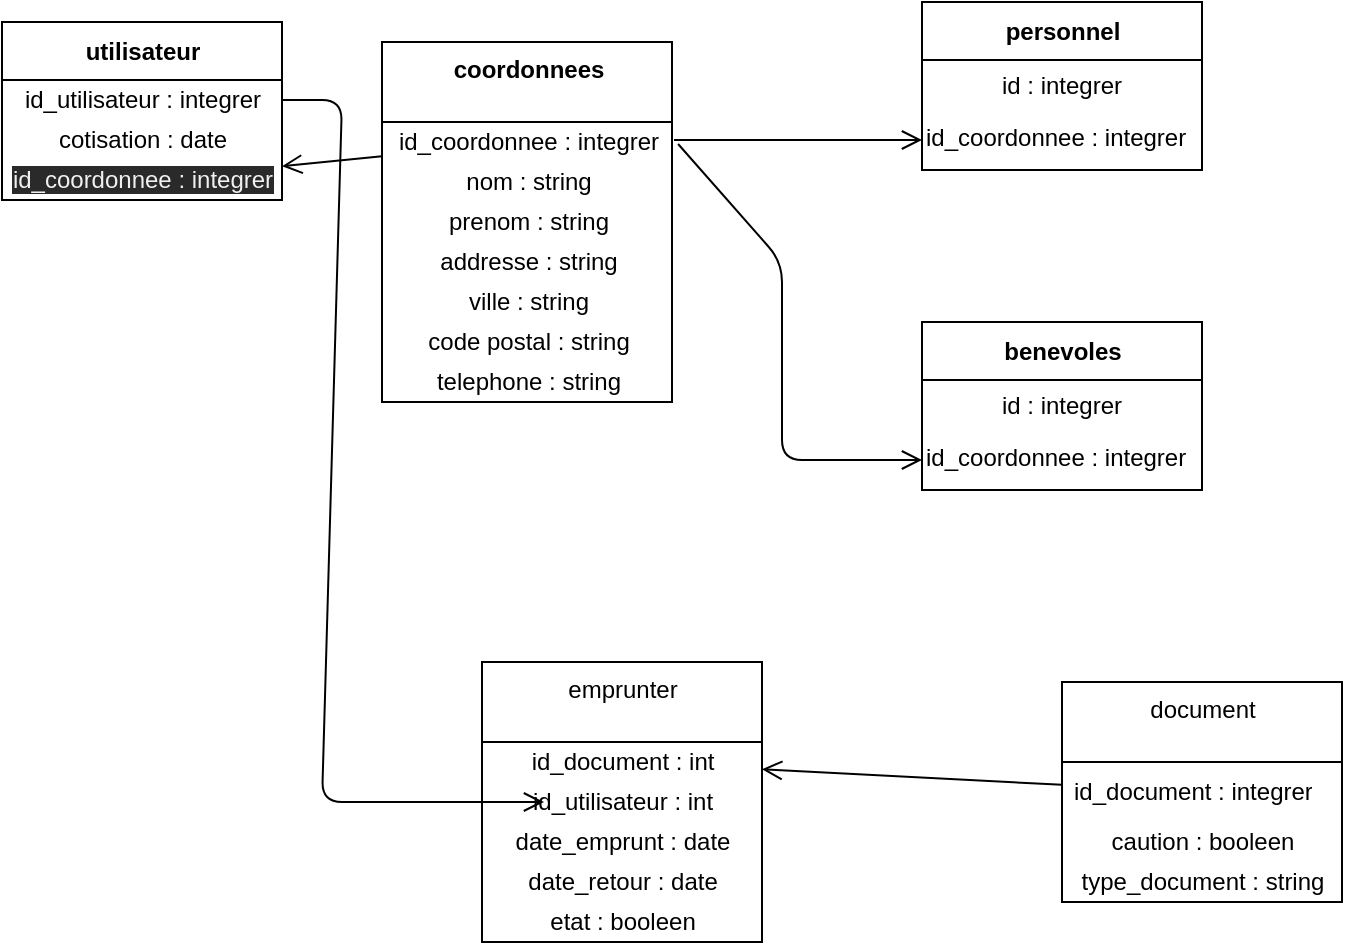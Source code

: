 <mxfile version="14.7.4" type="embed"><diagram id="23iRSUPoRavnBvh4doch" name="Page-1"><mxGraphModel dx="968" dy="625" grid="1" gridSize="10" guides="1" tooltips="1" connect="1" arrows="1" fold="1" page="1" pageScale="1" pageWidth="827" pageHeight="1169" math="0" shadow="0"><root><mxCell id="0"/><mxCell id="1" parent="0"/><mxCell id="2" value="utilisateur" style="swimlane;fontStyle=1;align=center;verticalAlign=middle;childLayout=stackLayout;horizontal=1;startSize=29;horizontalStack=0;resizeParent=1;resizeParentMax=0;resizeLast=0;collapsible=0;marginBottom=0;html=1;" parent="1" vertex="1"><mxGeometry x="50" y="30" width="140" height="89" as="geometry"/></mxCell><mxCell id="13" value="id_utilisateur : integrer" style="text;html=1;align=center;verticalAlign=middle;resizable=0;points=[];autosize=1;strokeColor=none;" parent="2" vertex="1"><mxGeometry y="29" width="140" height="20" as="geometry"/></mxCell><mxCell id="20" value="cotisation : date" style="text;html=1;align=center;verticalAlign=middle;resizable=0;points=[];autosize=1;strokeColor=none;" parent="2" vertex="1"><mxGeometry y="49" width="140" height="20" as="geometry"/></mxCell><mxCell id="26" value="&lt;span style=&quot;color: rgb(240 , 240 , 240) ; font-family: &amp;#34;helvetica&amp;#34; ; font-size: 12px ; font-style: normal ; font-weight: 400 ; letter-spacing: normal ; text-align: center ; text-indent: 0px ; text-transform: none ; word-spacing: 0px ; background-color: rgb(42 , 42 , 42) ; display: inline ; float: none&quot;&gt;id_coordonnee : integrer&lt;/span&gt;" style="text;html=1;align=center;verticalAlign=middle;resizable=0;points=[];autosize=1;strokeColor=none;" parent="2" vertex="1"><mxGeometry y="69" width="140" height="20" as="geometry"/></mxCell><mxCell id="5" value="personnel" style="swimlane;fontStyle=1;align=center;verticalAlign=middle;childLayout=stackLayout;horizontal=1;startSize=29;horizontalStack=0;resizeParent=1;resizeParentMax=0;resizeLast=0;collapsible=0;marginBottom=0;html=1;" parent="1" vertex="1"><mxGeometry x="510" y="20" width="140" height="84" as="geometry"/></mxCell><mxCell id="6" value="id : integrer" style="text;html=1;strokeColor=none;fillColor=none;align=center;verticalAlign=middle;spacingLeft=4;spacingRight=4;overflow=hidden;rotatable=0;points=[[0,0.5],[1,0.5]];portConstraint=eastwest;" parent="5" vertex="1"><mxGeometry y="29" width="140" height="25" as="geometry"/></mxCell><mxCell id="27" value="&lt;span style=&quot;text-align: center&quot;&gt;id_coordonnee : integrer&lt;/span&gt;" style="text;whiteSpace=wrap;html=1;" parent="5" vertex="1"><mxGeometry y="54" width="140" height="30" as="geometry"/></mxCell><mxCell id="8" value="benevoles" style="swimlane;fontStyle=1;align=center;verticalAlign=middle;childLayout=stackLayout;horizontal=1;startSize=29;horizontalStack=0;resizeParent=1;resizeParentMax=0;resizeLast=0;collapsible=0;marginBottom=0;html=1;" parent="1" vertex="1"><mxGeometry x="510" y="180" width="140" height="84" as="geometry"/></mxCell><mxCell id="9" value="id : integrer" style="text;html=1;strokeColor=none;fillColor=none;align=center;verticalAlign=middle;spacingLeft=4;spacingRight=4;overflow=hidden;rotatable=0;points=[[0,0.5],[1,0.5]];portConstraint=eastwest;" parent="8" vertex="1"><mxGeometry y="29" width="140" height="25" as="geometry"/></mxCell><mxCell id="28" value="&lt;span style=&quot;text-align: center&quot;&gt;id_coordonnee : integrer&lt;/span&gt;" style="text;whiteSpace=wrap;html=1;" parent="8" vertex="1"><mxGeometry y="54" width="140" height="30" as="geometry"/></mxCell><mxCell id="23" value="&lt;b&gt;coordonnees&lt;/b&gt;" style="swimlane;fontStyle=0;align=center;verticalAlign=top;childLayout=stackLayout;horizontal=1;startSize=40;horizontalStack=0;resizeParent=1;resizeParentMax=0;resizeLast=0;collapsible=0;marginBottom=0;html=1;" parent="1" vertex="1"><mxGeometry x="240" y="40" width="145" height="180" as="geometry"/></mxCell><mxCell id="25" value="id_coordonnee : integrer" style="text;html=1;align=center;verticalAlign=middle;resizable=0;points=[];autosize=1;strokeColor=none;" parent="23" vertex="1"><mxGeometry y="40" width="145" height="20" as="geometry"/></mxCell><mxCell id="14" value="nom : string" style="text;html=1;align=center;verticalAlign=middle;resizable=0;points=[];autosize=1;strokeColor=none;" parent="23" vertex="1"><mxGeometry y="60" width="145" height="20" as="geometry"/></mxCell><mxCell id="15" value="prenom : string" style="text;html=1;align=center;verticalAlign=middle;resizable=0;points=[];autosize=1;strokeColor=none;" parent="23" vertex="1"><mxGeometry y="80" width="145" height="20" as="geometry"/></mxCell><mxCell id="16" value="addresse : string" style="text;html=1;align=center;verticalAlign=middle;resizable=0;points=[];autosize=1;strokeColor=none;" parent="23" vertex="1"><mxGeometry y="100" width="145" height="20" as="geometry"/></mxCell><mxCell id="18" value="ville : string" style="text;html=1;align=center;verticalAlign=middle;resizable=0;points=[];autosize=1;strokeColor=none;" parent="23" vertex="1"><mxGeometry y="120" width="145" height="20" as="geometry"/></mxCell><mxCell id="17" value="code postal : string" style="text;html=1;align=center;verticalAlign=middle;resizable=0;points=[];autosize=1;strokeColor=none;" parent="23" vertex="1"><mxGeometry y="140" width="145" height="20" as="geometry"/></mxCell><mxCell id="19" value="telephone : string" style="text;html=1;align=center;verticalAlign=middle;resizable=0;points=[];autosize=1;strokeColor=none;" parent="23" vertex="1"><mxGeometry y="160" width="145" height="20" as="geometry"/></mxCell><mxCell id="30" value="" style="endArrow=open;startArrow=none;endFill=0;startFill=0;endSize=8;html=1;verticalAlign=bottom;labelBackgroundColor=none;strokeWidth=1;exitX=1.007;exitY=0.45;exitDx=0;exitDy=0;exitPerimeter=0;entryX=0;entryY=0.5;entryDx=0;entryDy=0;" parent="1" source="25" target="27" edge="1"><mxGeometry width="160" relative="1" as="geometry"><mxPoint x="330" y="320" as="sourcePoint"/><mxPoint x="490" y="320" as="targetPoint"/></mxGeometry></mxCell><mxCell id="31" value="" style="endArrow=open;startArrow=none;endFill=0;startFill=0;endSize=8;html=1;verticalAlign=bottom;labelBackgroundColor=none;strokeWidth=1;entryX=0;entryY=0.5;entryDx=0;entryDy=0;exitX=1.021;exitY=0.55;exitDx=0;exitDy=0;exitPerimeter=0;" parent="1" source="25" target="28" edge="1"><mxGeometry width="160" relative="1" as="geometry"><mxPoint x="330" y="320" as="sourcePoint"/><mxPoint x="490" y="320" as="targetPoint"/><Array as="points"><mxPoint x="440" y="150"/><mxPoint x="440" y="249"/></Array></mxGeometry></mxCell><mxCell id="32" value="" style="endArrow=open;startArrow=none;endFill=0;startFill=0;endSize=8;html=1;verticalAlign=bottom;labelBackgroundColor=none;strokeWidth=1;" parent="1" source="25" target="26" edge="1"><mxGeometry width="160" relative="1" as="geometry"><mxPoint x="330" y="320" as="sourcePoint"/><mxPoint x="490" y="320" as="targetPoint"/></mxGeometry></mxCell><mxCell id="34" value="document" style="swimlane;fontStyle=0;align=center;verticalAlign=top;childLayout=stackLayout;horizontal=1;startSize=40;horizontalStack=0;resizeParent=1;resizeParentMax=0;resizeLast=0;collapsible=0;marginBottom=0;html=1;" parent="1" vertex="1"><mxGeometry x="580" y="360" width="140" height="110" as="geometry"/></mxCell><mxCell id="35" value="id_document : integrer" style="text;html=1;strokeColor=none;fillColor=none;align=left;verticalAlign=middle;spacingLeft=4;spacingRight=4;overflow=hidden;rotatable=0;points=[[0,0.5],[1,0.5]];portConstraint=eastwest;" parent="34" vertex="1"><mxGeometry y="40" width="140" height="30" as="geometry"/></mxCell><mxCell id="45" value="caution : booleen" style="text;html=1;align=center;verticalAlign=middle;resizable=0;points=[];autosize=1;strokeColor=none;" parent="34" vertex="1"><mxGeometry y="70" width="140" height="20" as="geometry"/></mxCell><mxCell id="46" value="type_document : string" style="text;html=1;align=center;verticalAlign=middle;resizable=0;points=[];autosize=1;strokeColor=none;" parent="34" vertex="1"><mxGeometry y="90" width="140" height="20" as="geometry"/></mxCell><mxCell id="36" value="emprunter" style="swimlane;fontStyle=0;align=center;verticalAlign=top;childLayout=stackLayout;horizontal=1;startSize=40;horizontalStack=0;resizeParent=1;resizeParentMax=0;resizeLast=0;collapsible=0;marginBottom=0;html=1;" parent="1" vertex="1"><mxGeometry x="290" y="350" width="140" height="140" as="geometry"/></mxCell><mxCell id="40" value="id_document : int" style="text;html=1;align=center;verticalAlign=middle;resizable=0;points=[];autosize=1;strokeColor=none;" parent="36" vertex="1"><mxGeometry y="40" width="140" height="20" as="geometry"/></mxCell><mxCell id="41" value="id_utilisateur : int" style="text;html=1;align=center;verticalAlign=middle;resizable=0;points=[];autosize=1;strokeColor=none;" parent="36" vertex="1"><mxGeometry y="60" width="140" height="20" as="geometry"/></mxCell><mxCell id="43" value="date_emprunt : date" style="text;html=1;align=center;verticalAlign=middle;resizable=0;points=[];autosize=1;strokeColor=none;" parent="36" vertex="1"><mxGeometry y="80" width="140" height="20" as="geometry"/></mxCell><mxCell id="44" value="date_retour : date" style="text;html=1;align=center;verticalAlign=middle;resizable=0;points=[];autosize=1;strokeColor=none;" parent="36" vertex="1"><mxGeometry y="100" width="140" height="20" as="geometry"/></mxCell><mxCell id="47" value="etat : booleen" style="text;html=1;align=center;verticalAlign=middle;resizable=0;points=[];autosize=1;strokeColor=none;" parent="36" vertex="1"><mxGeometry y="120" width="140" height="20" as="geometry"/></mxCell><mxCell id="39" value="" style="endArrow=open;startArrow=none;endFill=0;startFill=0;endSize=8;html=1;verticalAlign=bottom;labelBackgroundColor=none;strokeWidth=1;" parent="1" source="35" target="40" edge="1"><mxGeometry width="160" relative="1" as="geometry"><mxPoint x="320" y="320" as="sourcePoint"/><mxPoint x="290" y="400" as="targetPoint"/></mxGeometry></mxCell><mxCell id="42" value="" style="endArrow=open;startArrow=none;endFill=0;startFill=0;endSize=8;html=1;verticalAlign=bottom;labelBackgroundColor=none;strokeWidth=1;" parent="1" source="13" edge="1"><mxGeometry width="160" relative="1" as="geometry"><mxPoint x="220" y="50" as="sourcePoint"/><mxPoint x="321" y="420" as="targetPoint"/><Array as="points"><mxPoint x="220" y="69"/><mxPoint x="210" y="420"/></Array></mxGeometry></mxCell></root></mxGraphModel></diagram></mxfile>